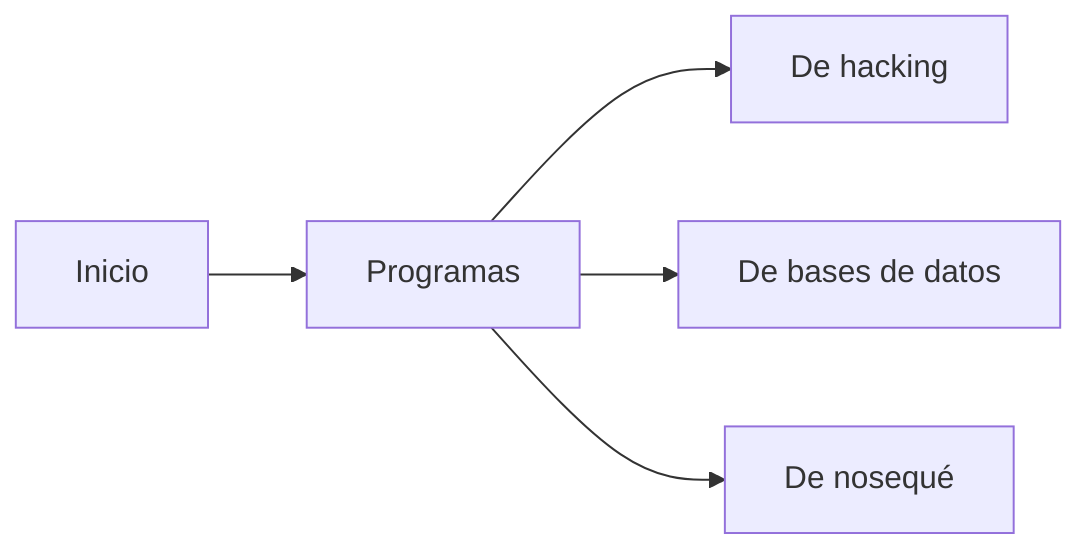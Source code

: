 graph LR;

Inicio["Inicio"];
Programas["Programas"];
Inicio --> Programas;
De_hacking["De hacking"];
Programas --> De_hacking;
De_bases_de_datos["De bases de datos"];
Programas --> De_bases_de_datos;
De_noseque["De nosequé"];
Programas --> De_noseque;